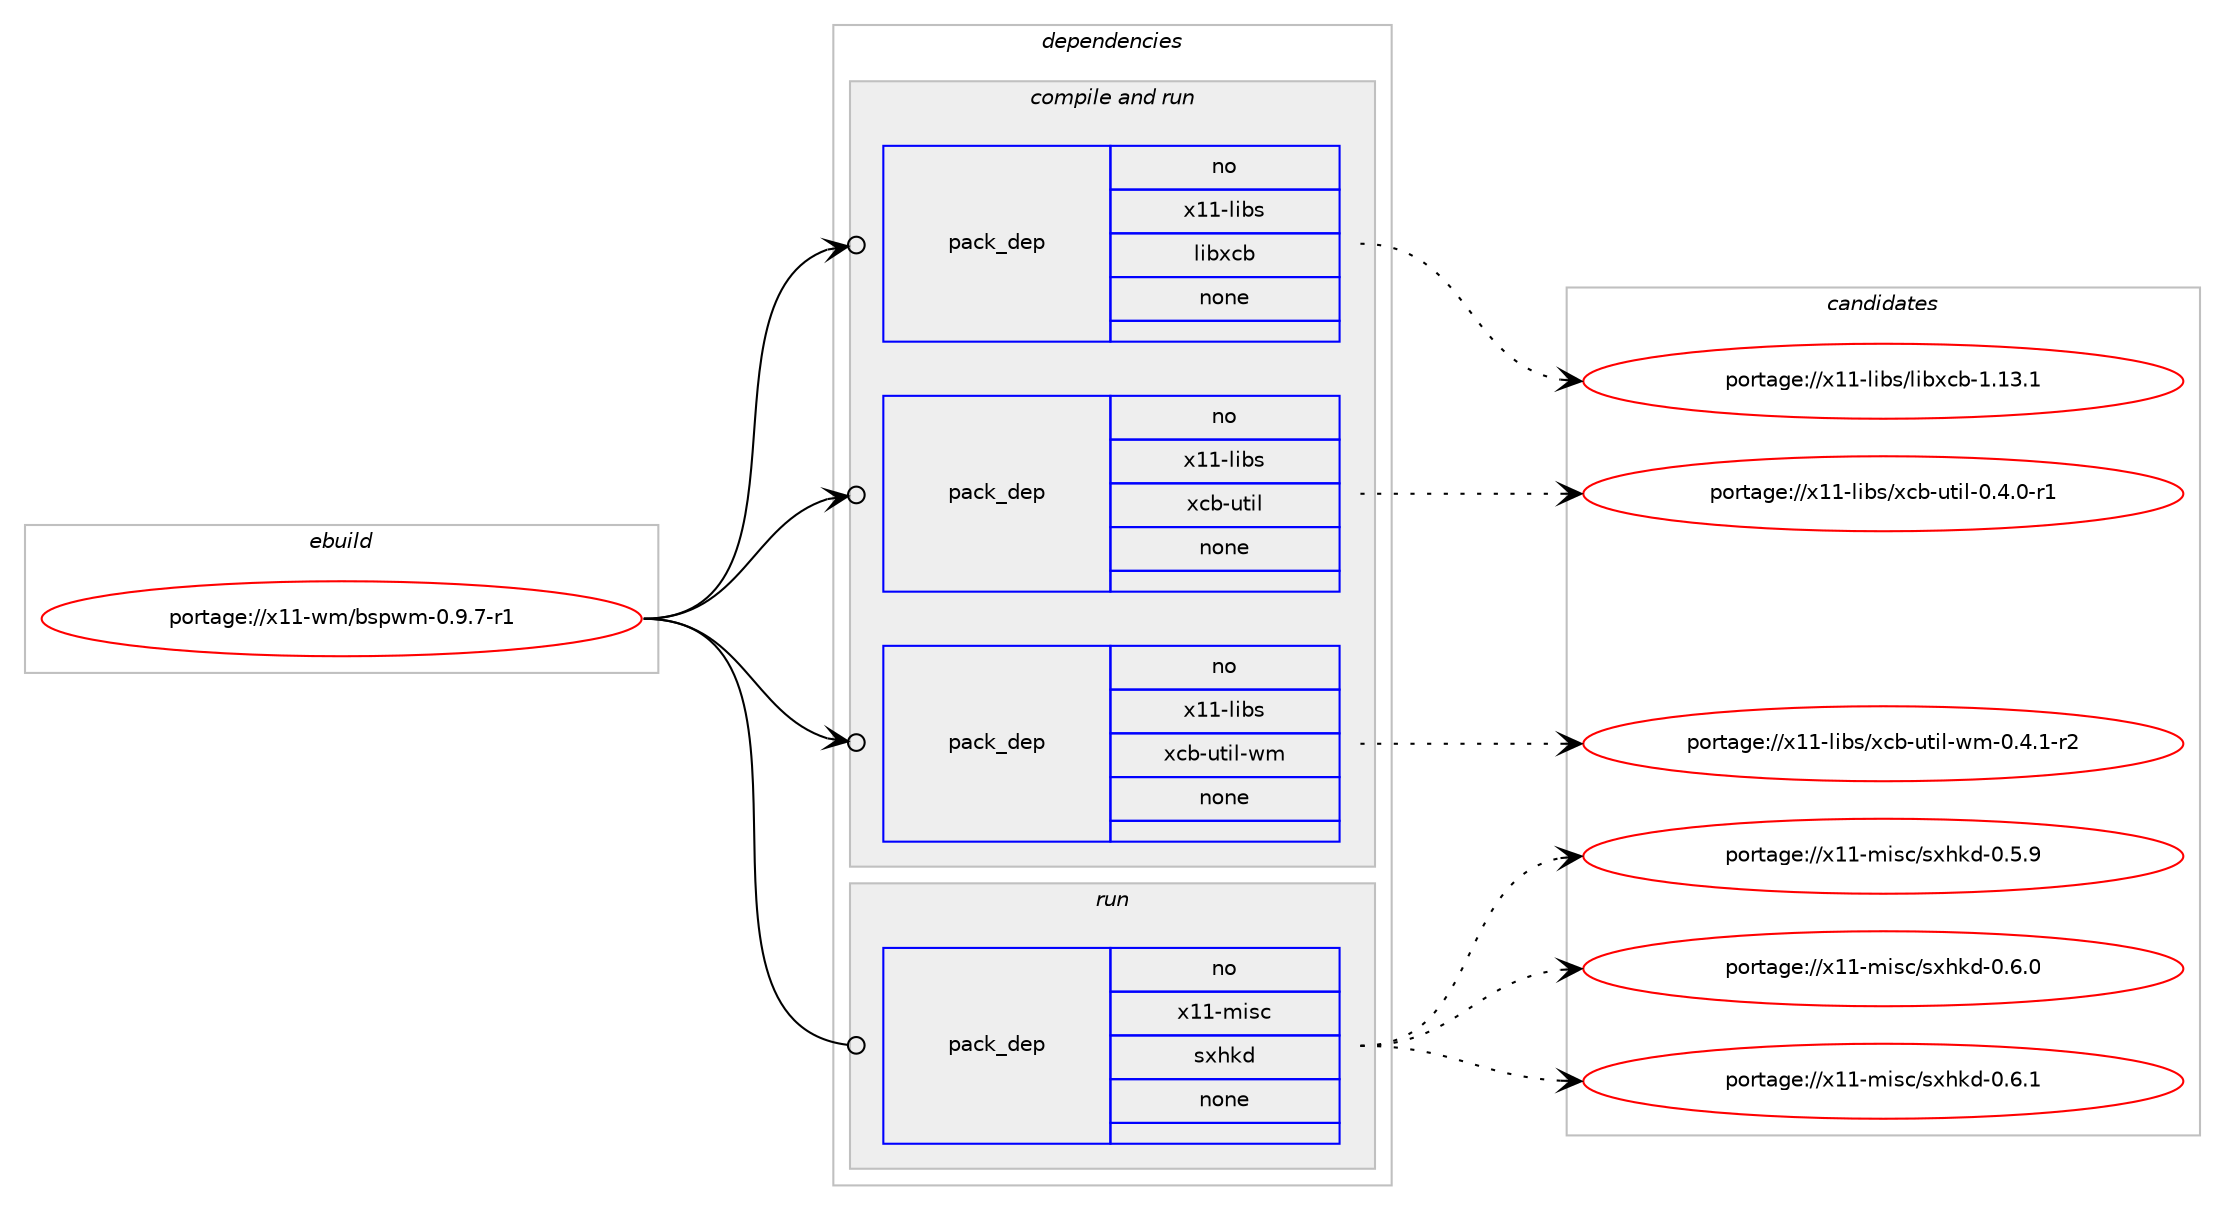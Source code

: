 digraph prolog {

# *************
# Graph options
# *************

newrank=true;
concentrate=true;
compound=true;
graph [rankdir=LR,fontname=Helvetica,fontsize=10,ranksep=1.5];#, ranksep=2.5, nodesep=0.2];
edge  [arrowhead=vee];
node  [fontname=Helvetica,fontsize=10];

# **********
# The ebuild
# **********

subgraph cluster_leftcol {
color=gray;
rank=same;
label=<<i>ebuild</i>>;
id [label="portage://x11-wm/bspwm-0.9.7-r1", color=red, width=4, href="../x11-wm/bspwm-0.9.7-r1.svg"];
}

# ****************
# The dependencies
# ****************

subgraph cluster_midcol {
color=gray;
label=<<i>dependencies</i>>;
subgraph cluster_compile {
fillcolor="#eeeeee";
style=filled;
label=<<i>compile</i>>;
}
subgraph cluster_compileandrun {
fillcolor="#eeeeee";
style=filled;
label=<<i>compile and run</i>>;
subgraph pack341565 {
dependency458966 [label=<<TABLE BORDER="0" CELLBORDER="1" CELLSPACING="0" CELLPADDING="4" WIDTH="220"><TR><TD ROWSPAN="6" CELLPADDING="30">pack_dep</TD></TR><TR><TD WIDTH="110">no</TD></TR><TR><TD>x11-libs</TD></TR><TR><TD>libxcb</TD></TR><TR><TD>none</TD></TR><TR><TD></TD></TR></TABLE>>, shape=none, color=blue];
}
id:e -> dependency458966:w [weight=20,style="solid",arrowhead="odotvee"];
subgraph pack341566 {
dependency458967 [label=<<TABLE BORDER="0" CELLBORDER="1" CELLSPACING="0" CELLPADDING="4" WIDTH="220"><TR><TD ROWSPAN="6" CELLPADDING="30">pack_dep</TD></TR><TR><TD WIDTH="110">no</TD></TR><TR><TD>x11-libs</TD></TR><TR><TD>xcb-util</TD></TR><TR><TD>none</TD></TR><TR><TD></TD></TR></TABLE>>, shape=none, color=blue];
}
id:e -> dependency458967:w [weight=20,style="solid",arrowhead="odotvee"];
subgraph pack341567 {
dependency458968 [label=<<TABLE BORDER="0" CELLBORDER="1" CELLSPACING="0" CELLPADDING="4" WIDTH="220"><TR><TD ROWSPAN="6" CELLPADDING="30">pack_dep</TD></TR><TR><TD WIDTH="110">no</TD></TR><TR><TD>x11-libs</TD></TR><TR><TD>xcb-util-wm</TD></TR><TR><TD>none</TD></TR><TR><TD></TD></TR></TABLE>>, shape=none, color=blue];
}
id:e -> dependency458968:w [weight=20,style="solid",arrowhead="odotvee"];
}
subgraph cluster_run {
fillcolor="#eeeeee";
style=filled;
label=<<i>run</i>>;
subgraph pack341568 {
dependency458969 [label=<<TABLE BORDER="0" CELLBORDER="1" CELLSPACING="0" CELLPADDING="4" WIDTH="220"><TR><TD ROWSPAN="6" CELLPADDING="30">pack_dep</TD></TR><TR><TD WIDTH="110">no</TD></TR><TR><TD>x11-misc</TD></TR><TR><TD>sxhkd</TD></TR><TR><TD>none</TD></TR><TR><TD></TD></TR></TABLE>>, shape=none, color=blue];
}
id:e -> dependency458969:w [weight=20,style="solid",arrowhead="odot"];
}
}

# **************
# The candidates
# **************

subgraph cluster_choices {
rank=same;
color=gray;
label=<<i>candidates</i>>;

subgraph choice341565 {
color=black;
nodesep=1;
choiceportage120494945108105981154710810598120999845494649514649 [label="portage://x11-libs/libxcb-1.13.1", color=red, width=4,href="../x11-libs/libxcb-1.13.1.svg"];
dependency458966:e -> choiceportage120494945108105981154710810598120999845494649514649:w [style=dotted,weight="100"];
}
subgraph choice341566 {
color=black;
nodesep=1;
choiceportage12049494510810598115471209998451171161051084548465246484511449 [label="portage://x11-libs/xcb-util-0.4.0-r1", color=red, width=4,href="../x11-libs/xcb-util-0.4.0-r1.svg"];
dependency458967:e -> choiceportage12049494510810598115471209998451171161051084548465246484511449:w [style=dotted,weight="100"];
}
subgraph choice341567 {
color=black;
nodesep=1;
choiceportage1204949451081059811547120999845117116105108451191094548465246494511450 [label="portage://x11-libs/xcb-util-wm-0.4.1-r2", color=red, width=4,href="../x11-libs/xcb-util-wm-0.4.1-r2.svg"];
dependency458968:e -> choiceportage1204949451081059811547120999845117116105108451191094548465246494511450:w [style=dotted,weight="100"];
}
subgraph choice341568 {
color=black;
nodesep=1;
choiceportage1204949451091051159947115120104107100454846534657 [label="portage://x11-misc/sxhkd-0.5.9", color=red, width=4,href="../x11-misc/sxhkd-0.5.9.svg"];
choiceportage1204949451091051159947115120104107100454846544648 [label="portage://x11-misc/sxhkd-0.6.0", color=red, width=4,href="../x11-misc/sxhkd-0.6.0.svg"];
choiceportage1204949451091051159947115120104107100454846544649 [label="portage://x11-misc/sxhkd-0.6.1", color=red, width=4,href="../x11-misc/sxhkd-0.6.1.svg"];
dependency458969:e -> choiceportage1204949451091051159947115120104107100454846534657:w [style=dotted,weight="100"];
dependency458969:e -> choiceportage1204949451091051159947115120104107100454846544648:w [style=dotted,weight="100"];
dependency458969:e -> choiceportage1204949451091051159947115120104107100454846544649:w [style=dotted,weight="100"];
}
}

}
